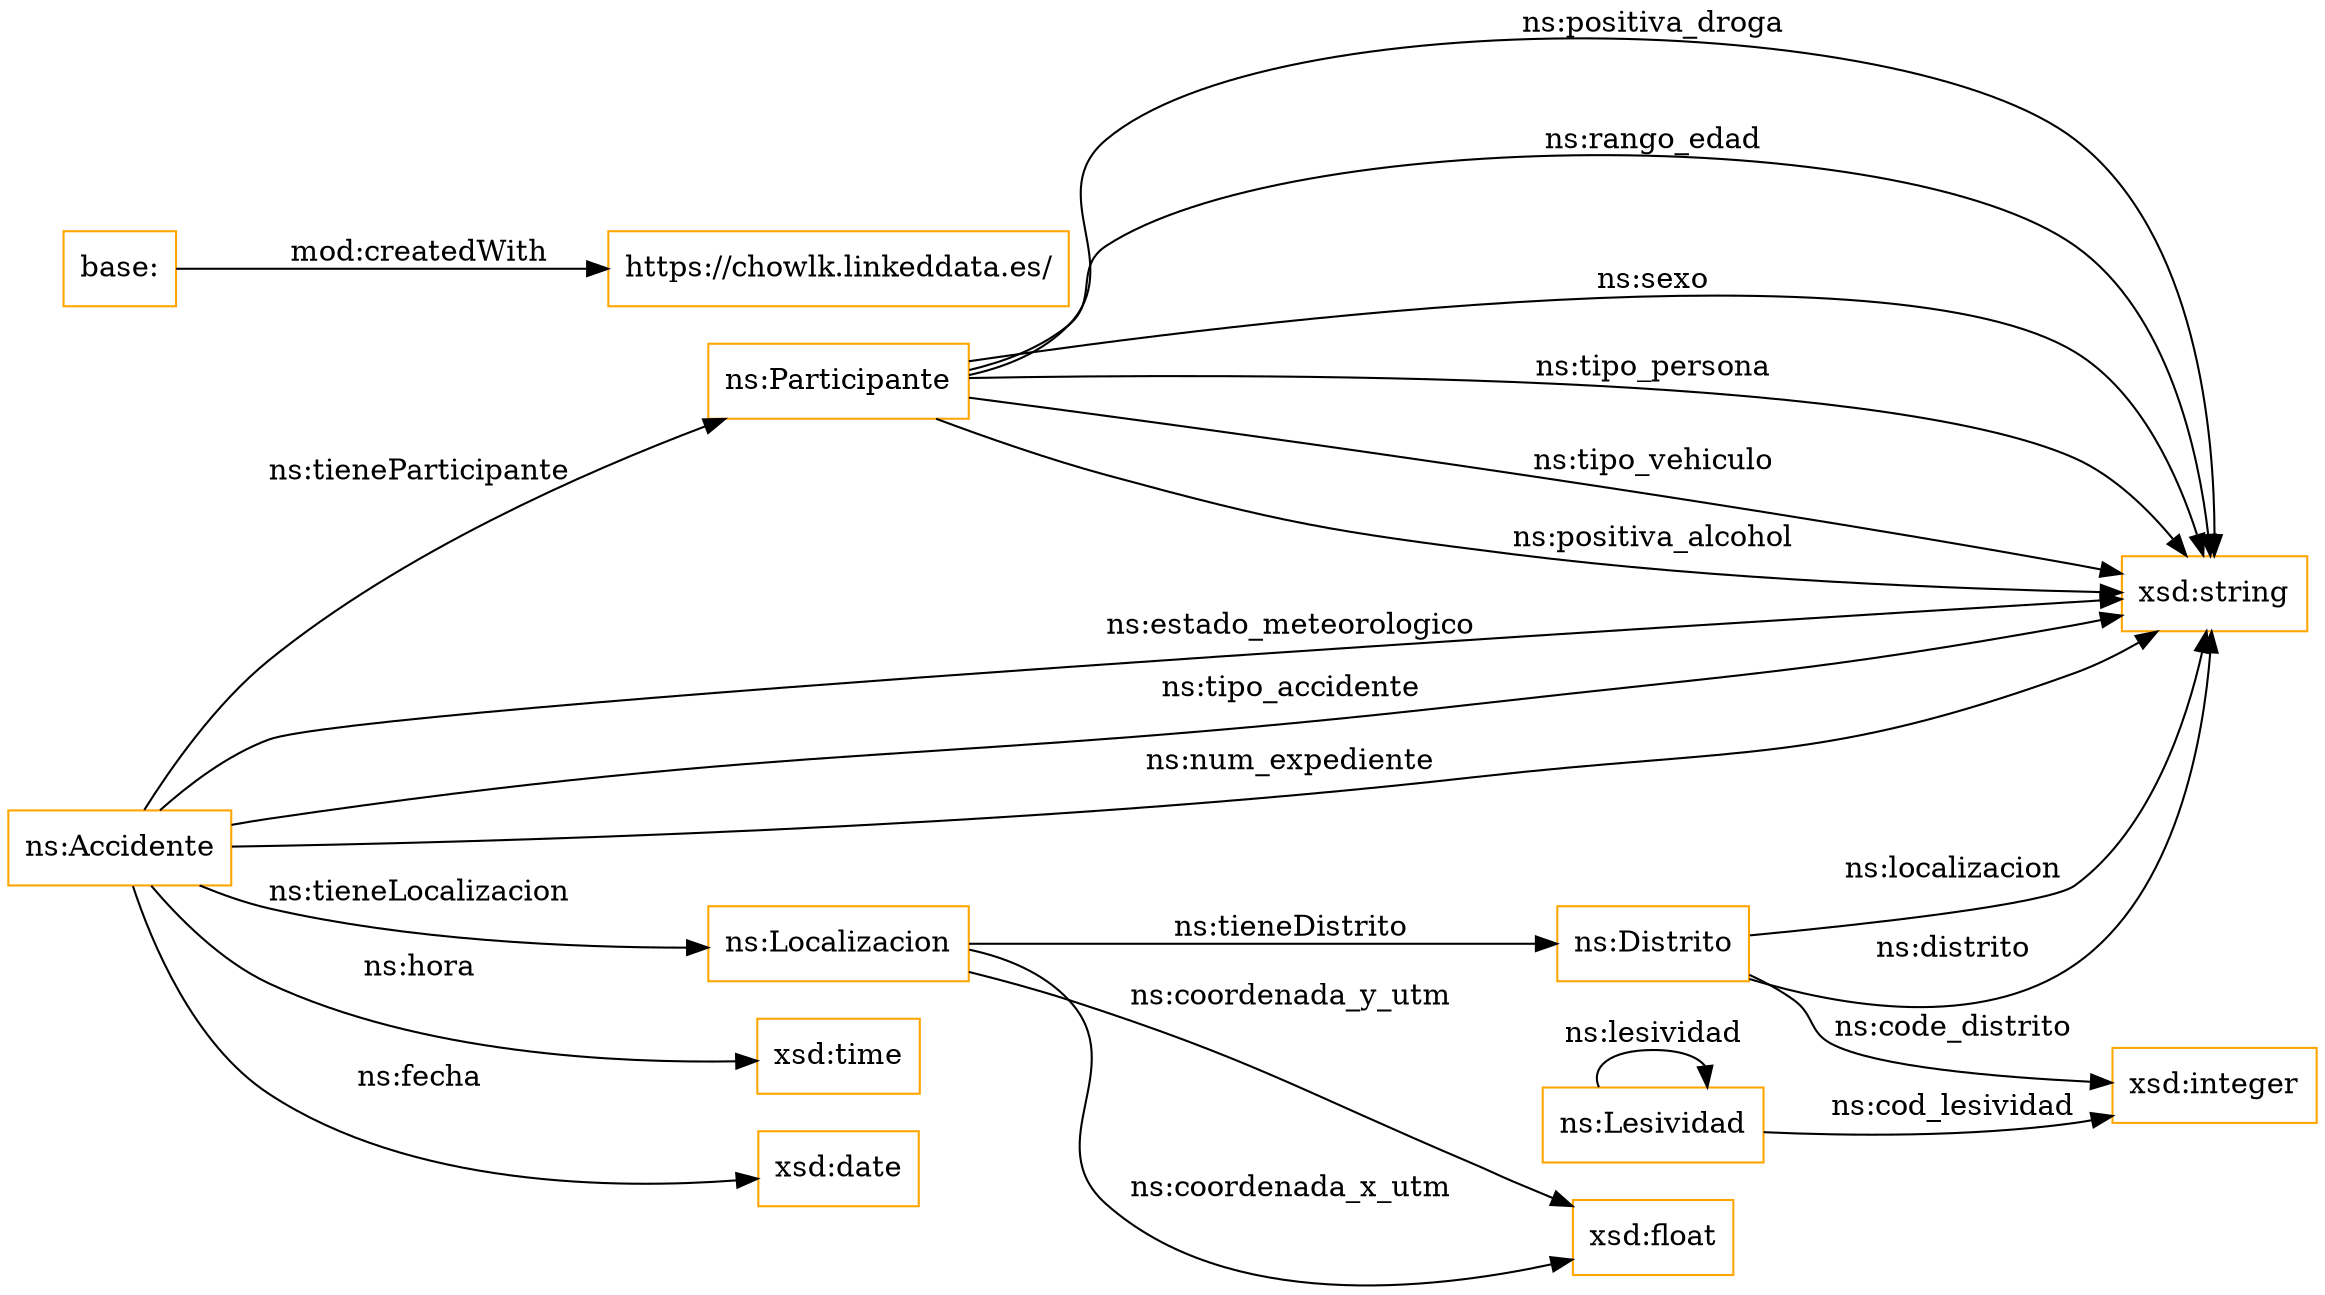 digraph ar2dtool_diagram { 
rankdir=LR;
size="1501"
node [shape = rectangle, color="orange"]; "ns:Participante" "ns:Lesividad" "ns:Accidente" "ns:Localizacion" "ns:Distrito" ; /*classes style*/
	"base:" -> "https://chowlk.linkeddata.es/" [ label = "mod:createdWith" ];
	"ns:Lesividad" -> "ns:Lesividad" [ label = "ns:lesividad" ];
	"ns:Participante" -> "xsd:string" [ label = "ns:positiva_droga" ];
	"ns:Participante" -> "xsd:string" [ label = "ns:rango_edad" ];
	"ns:Localizacion" -> "ns:Distrito" [ label = "ns:tieneDistrito" ];
	"ns:Distrito" -> "xsd:integer" [ label = "ns:code_distrito" ];
	"ns:Localizacion" -> "xsd:float" [ label = "ns:coordenada_y_utm" ];
	"ns:Distrito" -> "xsd:string" [ label = "ns:localizacion" ];
	"ns:Accidente" -> "xsd:string" [ label = "ns:estado_meteorologico" ];
	"ns:Participante" -> "xsd:string" [ label = "ns:sexo" ];
	"ns:Participante" -> "xsd:string" [ label = "ns:tipo_persona" ];
	"ns:Accidente" -> "ns:Localizacion" [ label = "ns:tieneLocalizacion" ];
	"ns:Accidente" -> "xsd:time" [ label = "ns:hora" ];
	"ns:Accidente" -> "ns:Participante" [ label = "ns:tieneParticipante" ];
	"ns:Lesividad" -> "xsd:integer" [ label = "ns:cod_lesividad" ];
	"ns:Participante" -> "xsd:string" [ label = "ns:tipo_vehiculo" ];
	"ns:Accidente" -> "xsd:string" [ label = "ns:tipo_accidente" ];
	"ns:Localizacion" -> "xsd:float" [ label = "ns:coordenada_x_utm" ];
	"ns:Accidente" -> "xsd:date" [ label = "ns:fecha" ];
	"ns:Participante" -> "xsd:string" [ label = "ns:positiva_alcohol" ];
	"ns:Distrito" -> "xsd:string" [ label = "ns:distrito" ];
	"ns:Accidente" -> "xsd:string" [ label = "ns:num_expediente" ];

}
